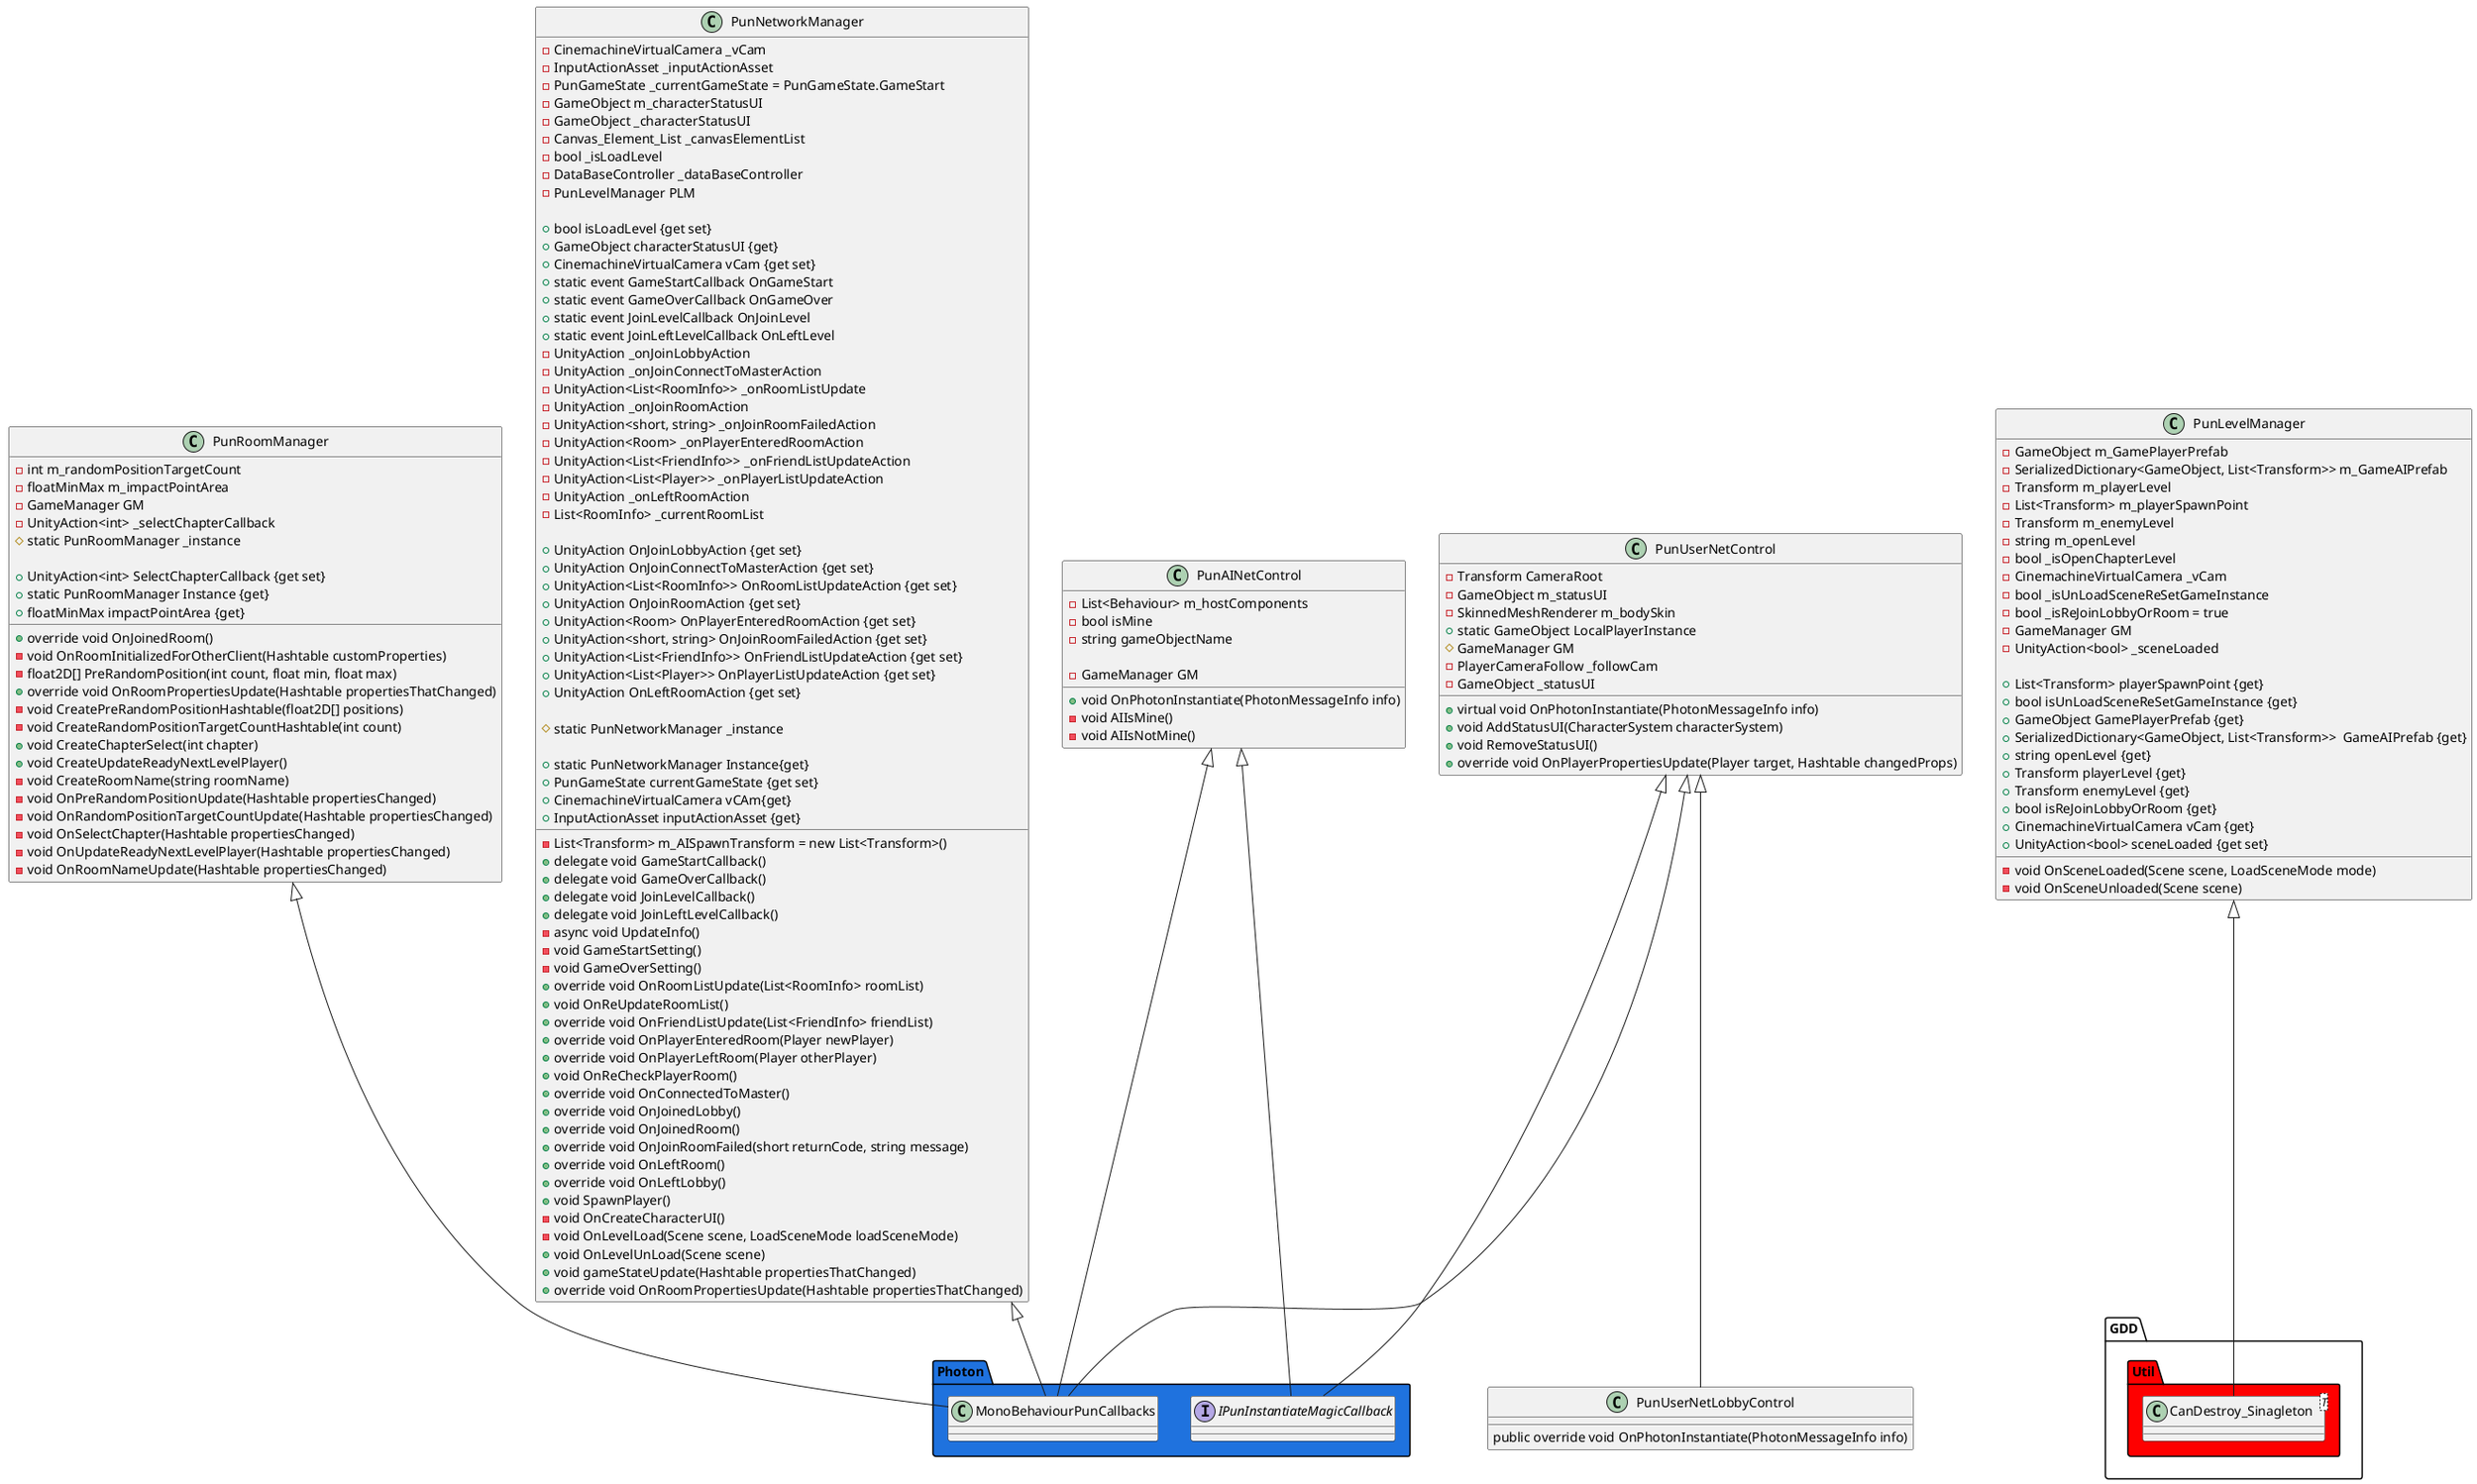 ﻿@startuml
'https://plantuml.com/class-diagram

class PunRoomManager
{
- int m_randomPositionTargetCount
        - floatMinMax m_impactPointArea
        - GameManager GM
        - UnityAction<int> _selectChapterCallback
        # static PunRoomManager _instance

        + UnityAction<int> SelectChapterCallback {get set}
        + static PunRoomManager Instance {get}
        + floatMinMax impactPointArea {get}
        
        + override void OnJoinedRoom()
        - void OnRoomInitializedForOtherClient(Hashtable customProperties)
        - float2D[] PreRandomPosition(int count, float min, float max)
        + override void OnRoomPropertiesUpdate(Hashtable propertiesThatChanged)
        - void CreatePreRandomPositionHashtable(float2D[] positions)
        - void CreateRandomPositionTargetCountHashtable(int count)
        + void CreateChapterSelect(int chapter)
        + void CreateUpdateReadyNextLevelPlayer()
        - void CreateRoomName(string roomName)
        - void OnPreRandomPositionUpdate(Hashtable propertiesChanged)
        - void OnRandomPositionTargetCountUpdate(Hashtable propertiesChanged)
        - void OnSelectChapter(Hashtable propertiesChanged)
        - void OnUpdateReadyNextLevelPlayer(Hashtable propertiesChanged)
        - void OnRoomNameUpdate(Hashtable propertiesChanged)
}

class PunNetworkManager
{
- CinemachineVirtualCamera _vCam
         - InputActionAsset _inputActionAsset
         - List<Transform> m_AISpawnTransform = new List<Transform>()
        - PunGameState _currentGameState = PunGameState.GameStart
         - GameObject m_characterStatusUI
        - GameObject _characterStatusUI
        - Canvas_Element_List _canvasElementList
        - bool _isLoadLevel
        - DataBaseController _dataBaseController
        - PunLevelManager PLM
        
        + bool isLoadLevel {get set}
        + GameObject characterStatusUI {get}
        + CinemachineVirtualCamera vCam {get set}
        + delegate void GameStartCallback()
        + static event GameStartCallback OnGameStart
        + delegate void GameOverCallback()
        + static event GameOverCallback OnGameOver
        + delegate void JoinLevelCallback()
        + static event JoinLevelCallback OnJoinLevel
        + delegate void JoinLeftLevelCallback()
        + static event JoinLeftLevelCallback OnLeftLevel
        - UnityAction _onJoinLobbyAction
        - UnityAction _onJoinConnectToMasterAction
        - UnityAction<List<RoomInfo>> _onRoomListUpdate
        - UnityAction _onJoinRoomAction
        - UnityAction<short, string> _onJoinRoomFailedAction
        - UnityAction<Room> _onPlayerEnteredRoomAction
        - UnityAction<List<FriendInfo>> _onFriendListUpdateAction
        - UnityAction<List<Player>> _onPlayerListUpdateAction
        - UnityAction _onLeftRoomAction
        - List<RoomInfo> _currentRoomList

        + UnityAction OnJoinLobbyAction {get set}
        + UnityAction OnJoinConnectToMasterAction {get set}
        + UnityAction<List<RoomInfo>> OnRoomListUpdateAction {get set}
        + UnityAction OnJoinRoomAction {get set}
        + UnityAction<Room> OnPlayerEnteredRoomAction {get set}
        + UnityAction<short, string> OnJoinRoomFailedAction {get set}
        + UnityAction<List<FriendInfo>> OnFriendListUpdateAction {get set}
        + UnityAction<List<Player>> OnPlayerListUpdateAction {get set}
        + UnityAction OnLeftRoomAction {get set}
        
        # static PunNetworkManager _instance
        
        + static PunNetworkManager Instance{get}
        + PunGameState currentGameState {get set}
        + CinemachineVirtualCamera vCAm{get}
        + InputActionAsset inputActionAsset {get}
        
        - async void UpdateInfo()
        - void GameStartSetting()
        - void GameOverSetting()
        + override void OnRoomListUpdate(List<RoomInfo> roomList)
        + void OnReUpdateRoomList()
        + override void OnFriendListUpdate(List<FriendInfo> friendList)
        + override void OnPlayerEnteredRoom(Player newPlayer)
        + override void OnPlayerLeftRoom(Player otherPlayer)
        + void OnReCheckPlayerRoom()
        + override void OnConnectedToMaster()
        + override void OnJoinedLobby()
        + override void OnJoinedRoom()
        + override void OnJoinRoomFailed(short returnCode, string message)
        + override void OnLeftRoom()
        + override void OnLeftLobby()
        + void SpawnPlayer()
        - void OnCreateCharacterUI()
        - void OnLevelLoad(Scene scene, LoadSceneMode loadSceneMode)
        + void OnLevelUnLoad(Scene scene)
        + void gameStateUpdate(Hashtable propertiesThatChanged)
        + override void OnRoomPropertiesUpdate(Hashtable propertiesThatChanged)
}

class PunLevelManager
{
- GameObject m_GamePlayerPrefab
         - SerializedDictionary<GameObject, List<Transform>> m_GameAIPrefab
         - Transform m_playerLevel
         - List<Transform> m_playerSpawnPoint
         - Transform m_enemyLevel
         - string m_openLevel
         - bool _isOpenChapterLevel
         - CinemachineVirtualCamera _vCam
         - bool _isUnLoadSceneReSetGameInstance
         - bool _isReJoinLobbyOrRoom = true
        - GameManager GM
        - UnityAction<bool> _sceneLoaded

        + List<Transform> playerSpawnPoint {get}
        + bool isUnLoadSceneReSetGameInstance {get}
        + GameObject GamePlayerPrefab {get}
        + SerializedDictionary<GameObject, List<Transform>>  GameAIPrefab {get}
        + string openLevel {get}
        + Transform playerLevel {get}
        + Transform enemyLevel {get}
        + bool isReJoinLobbyOrRoom {get}
        + CinemachineVirtualCamera vCam {get}
        + UnityAction<bool> sceneLoaded {get set}
        
        - void OnSceneLoaded(Scene scene, LoadSceneMode mode)
        - void OnSceneUnloaded(Scene scene)
}

class PunUserNetLobbyControl extends PunUserNetControl
{
public override void OnPhotonInstantiate(PhotonMessageInfo info)
}

class PunUserNetControl
{
- Transform CameraRoot
         - GameObject m_statusUI
         - SkinnedMeshRenderer m_bodySkin
        + static GameObject LocalPlayerInstance
        # GameManager GM
        - PlayerCameraFollow _followCam
        - GameObject _statusUI
        
        + virtual void OnPhotonInstantiate(PhotonMessageInfo info)
        + void AddStatusUI(CharacterSystem characterSystem)
        + void RemoveStatusUI()
        + override void OnPlayerPropertiesUpdate(Player target, Hashtable changedProps)
}

class PunAINetControl
{
- List<Behaviour> m_hostComponents
        - bool isMine
        - string gameObjectName

        - GameManager GM
        
        + void OnPhotonInstantiate(PhotonMessageInfo info)
        - void AIIsMine()
        - void AIIsNotMine()
}

namespace Photon #1f72de {
    .PunAINetControl <|-- MonoBehaviourPunCallbacks
    .PunAINetControl <|-- IPunInstantiateMagicCallback
    .PunUserNetControl <|-- MonoBehaviourPunCallbacks
    .PunUserNetControl <|-- IPunInstantiateMagicCallback
    .PunNetworkManager <|-- MonoBehaviourPunCallbacks
    .PunRoomManager <|-- MonoBehaviourPunCallbacks
    
    
    interface IPunInstantiateMagicCallback
}

namespace GDD.Util #fe0000 {
.PunLevelManager <|-- CanDestroy_Sinagleton
class CanDestroy_Sinagleton<T>
}

@enduml